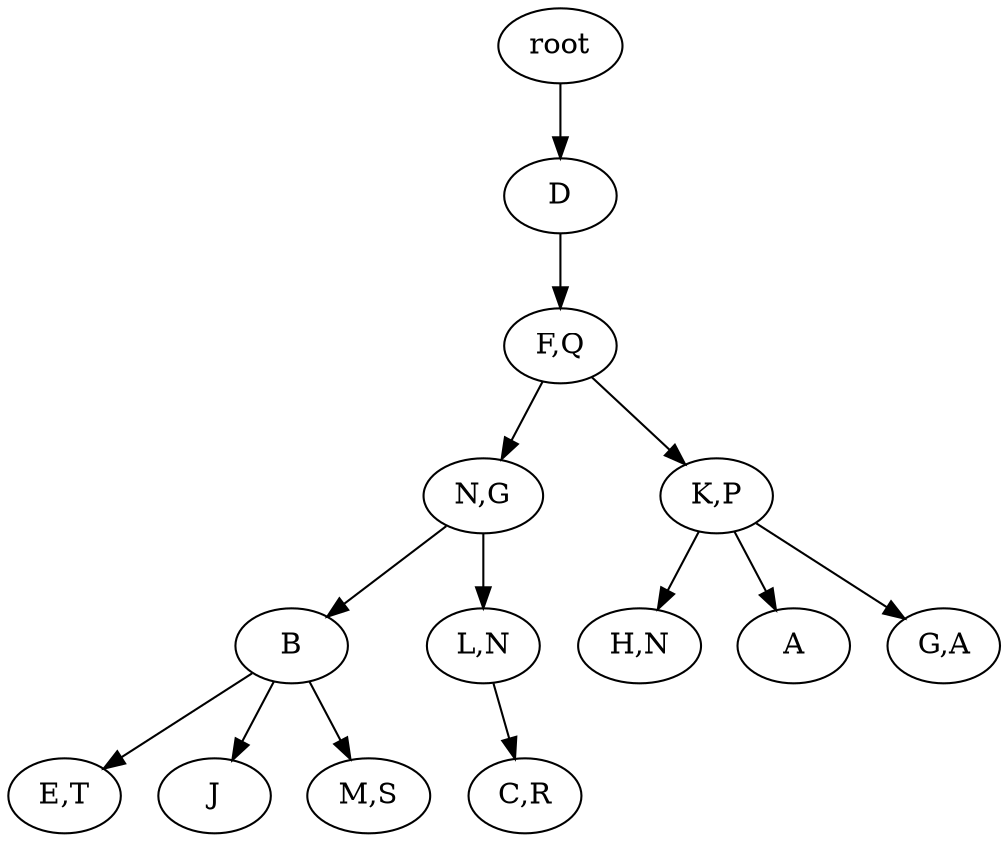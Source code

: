strict digraph G {
	graph [name=G];
	0	 [label=root];
	1	 [label=D];
	0 -> 1;
	2	 [label="F,Q"];
	1 -> 2;
	3	 [label="N,G"];
	2 -> 3;
	4	 [label="K,P"];
	2 -> 4;
	5	 [label=B];
	3 -> 5;
	6	 [label="L,N"];
	3 -> 6;
	8	 [label="H,N"];
	4 -> 8;
	9	 [label=A];
	4 -> 9;
	14	 [label="G,A"];
	4 -> 14;
	10	 [label="E,T"];
	5 -> 10;
	11	 [label=J];
	5 -> 11;
	12	 [label="M,S"];
	5 -> 12;
	13	 [label="C,R"];
	6 -> 13;
}

